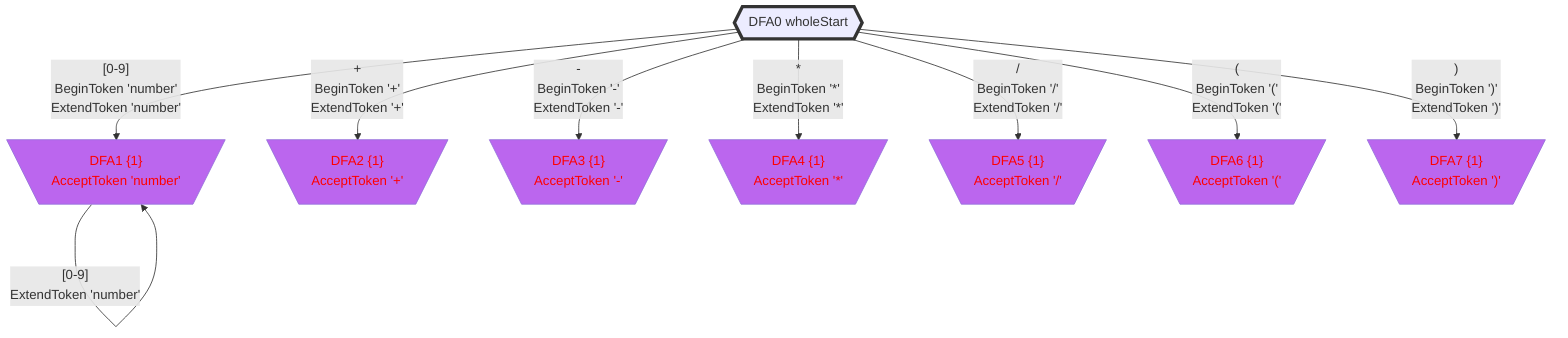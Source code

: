 flowchart
classDef c0001 color:#FF0000;
classDef c0010 stroke-dasharray: 10 10;
classDef c0011 stroke-dasharray: 10 10,color:#FF0000;
classDef c0100 fill:#BB66EE;
classDef c0101 fill:#BB66EE,color:#FF0000;
classDef c0110 fill:#BB66EE,stroke-dasharray: 10 10;
classDef c0111 fill:#BB66EE,stroke-dasharray: 10 10,color:#FF0000;
classDef c1000 stroke:#333,stroke-width:4px;
classDef c1001 stroke:#333,stroke-width:4px,color:#FF0000;
classDef c1010 stroke:#333,stroke-width:4px,stroke-dasharray: 10 10;
classDef c1011 stroke:#333,stroke-width:4px,stroke-dasharray: 10 10,color:#FF0000;
classDef c1100 stroke:#333,stroke-width:4px,fill:#BB66EE;
classDef c1101 stroke:#333,stroke-width:4px,fill:#BB66EE,color:#FF0000;
classDef c1110 stroke:#333,stroke-width:4px,fill:#BB66EE,stroke-dasharray: 10 10;
classDef c1111 stroke:#333,stroke-width:4px,fill:#BB66EE,stroke-dasharray: 10 10,color:#FF0000;
DFA0_1371898302{{"DFA0 wholeStart"}}
class DFA0_1371898302 c1000;
DFA1_736285203[\"DFA1 {1}
AcceptToken 'number'"/]
class DFA1_736285203 c0101;
DFA2_24116860[\"DFA2 {1}
AcceptToken '+'"/]
class DFA2_24116860 c0101;
DFA3_1215392932[\"DFA3 {1}
AcceptToken '-'"/]
class DFA3_1215392932 c0101;
DFA4_-740876899[\"DFA4 {1}
AcceptToken '*'"/]
class DFA4_-740876899 c0101;
DFA5_-2132989191[\"DFA5 {1}
AcceptToken '/'"/]
class DFA5_-2132989191 c0101;
DFA6_-489194620[\"DFA6 {1}
AcceptToken '('"/]
class DFA6_-489194620 c0101;
DFA7_431494236[\"DFA7 {1}
AcceptToken ')'"/]
class DFA7_431494236 c0101;
DFA0_1371898302 -->|"[0-9]
BeginToken 'number'
ExtendToken 'number'"|DFA1_736285203
DFA0_1371898302 -->|"+
BeginToken '+'
ExtendToken '+'"|DFA2_24116860
DFA0_1371898302 -->|"-
BeginToken '-'
ExtendToken '-'"|DFA3_1215392932
DFA0_1371898302 -->|"*
BeginToken '*'
ExtendToken '*'"|DFA4_-740876899
DFA0_1371898302 -->|"/
BeginToken '/'
ExtendToken '/'"|DFA5_-2132989191
DFA0_1371898302 -->|"(
BeginToken '('
ExtendToken '('"|DFA6_-489194620
DFA0_1371898302 -->|")
BeginToken ')'
ExtendToken ')'"|DFA7_431494236
DFA1_736285203 -->|"[0-9]
ExtendToken 'number'"|DFA1_736285203
